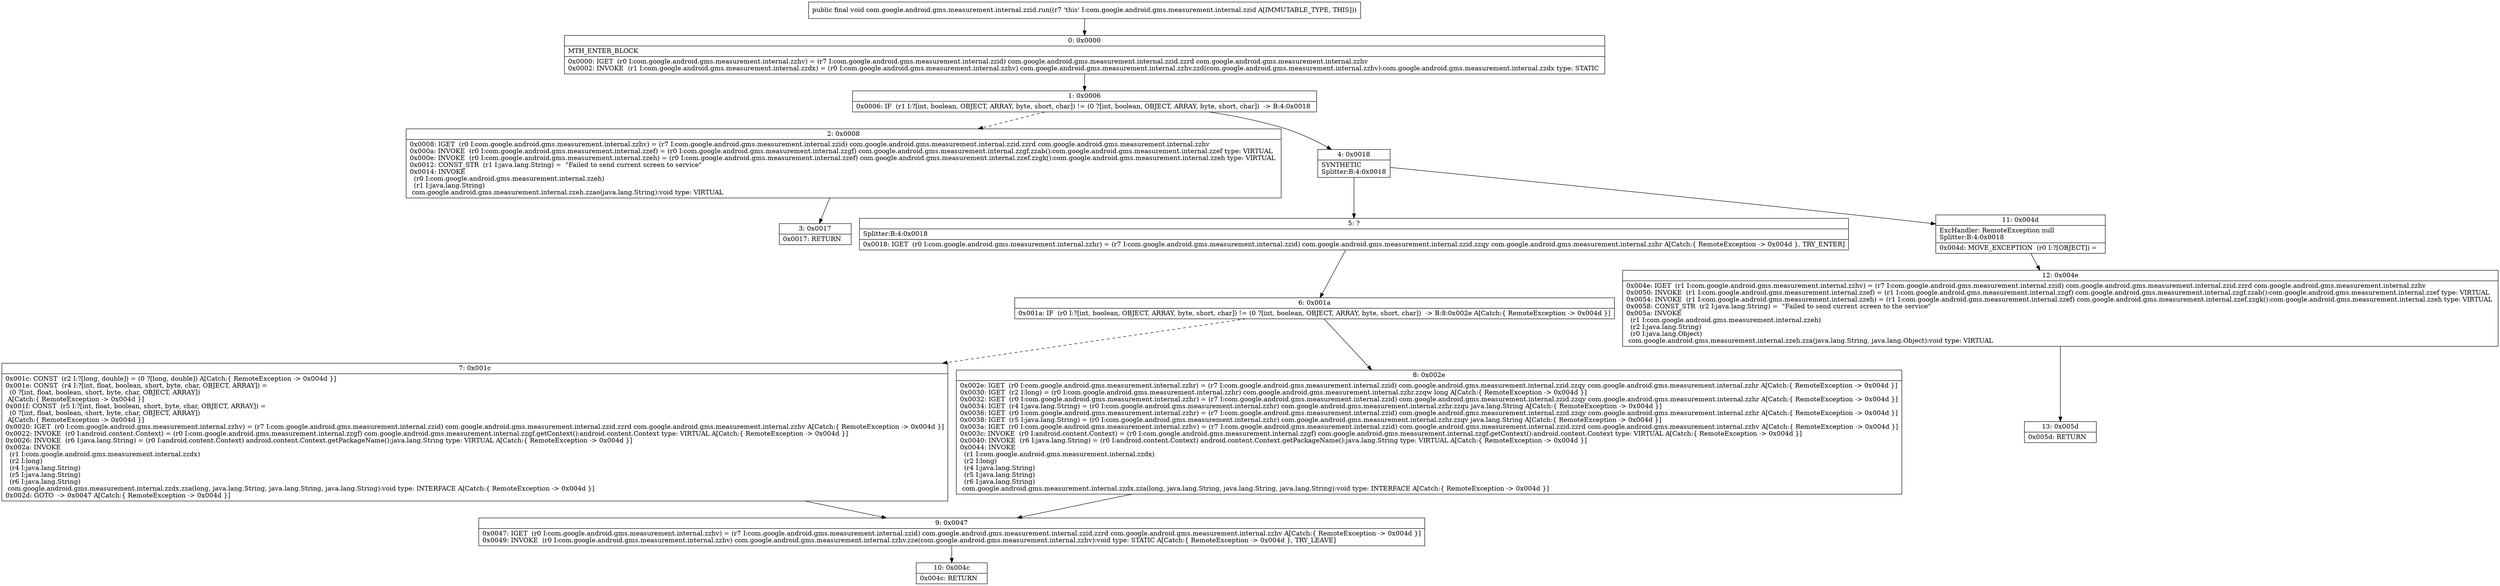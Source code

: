 digraph "CFG forcom.google.android.gms.measurement.internal.zzid.run()V" {
Node_0 [shape=record,label="{0\:\ 0x0000|MTH_ENTER_BLOCK\l|0x0000: IGET  (r0 I:com.google.android.gms.measurement.internal.zzhv) = (r7 I:com.google.android.gms.measurement.internal.zzid) com.google.android.gms.measurement.internal.zzid.zzrd com.google.android.gms.measurement.internal.zzhv \l0x0002: INVOKE  (r1 I:com.google.android.gms.measurement.internal.zzdx) = (r0 I:com.google.android.gms.measurement.internal.zzhv) com.google.android.gms.measurement.internal.zzhv.zzd(com.google.android.gms.measurement.internal.zzhv):com.google.android.gms.measurement.internal.zzdx type: STATIC \l}"];
Node_1 [shape=record,label="{1\:\ 0x0006|0x0006: IF  (r1 I:?[int, boolean, OBJECT, ARRAY, byte, short, char]) != (0 ?[int, boolean, OBJECT, ARRAY, byte, short, char])  \-\> B:4:0x0018 \l}"];
Node_2 [shape=record,label="{2\:\ 0x0008|0x0008: IGET  (r0 I:com.google.android.gms.measurement.internal.zzhv) = (r7 I:com.google.android.gms.measurement.internal.zzid) com.google.android.gms.measurement.internal.zzid.zzrd com.google.android.gms.measurement.internal.zzhv \l0x000a: INVOKE  (r0 I:com.google.android.gms.measurement.internal.zzef) = (r0 I:com.google.android.gms.measurement.internal.zzgf) com.google.android.gms.measurement.internal.zzgf.zzab():com.google.android.gms.measurement.internal.zzef type: VIRTUAL \l0x000e: INVOKE  (r0 I:com.google.android.gms.measurement.internal.zzeh) = (r0 I:com.google.android.gms.measurement.internal.zzef) com.google.android.gms.measurement.internal.zzef.zzgk():com.google.android.gms.measurement.internal.zzeh type: VIRTUAL \l0x0012: CONST_STR  (r1 I:java.lang.String) =  \"Failed to send current screen to service\" \l0x0014: INVOKE  \l  (r0 I:com.google.android.gms.measurement.internal.zzeh)\l  (r1 I:java.lang.String)\l com.google.android.gms.measurement.internal.zzeh.zzao(java.lang.String):void type: VIRTUAL \l}"];
Node_3 [shape=record,label="{3\:\ 0x0017|0x0017: RETURN   \l}"];
Node_4 [shape=record,label="{4\:\ 0x0018|SYNTHETIC\lSplitter:B:4:0x0018\l}"];
Node_5 [shape=record,label="{5\:\ ?|Splitter:B:4:0x0018\l|0x0018: IGET  (r0 I:com.google.android.gms.measurement.internal.zzhr) = (r7 I:com.google.android.gms.measurement.internal.zzid) com.google.android.gms.measurement.internal.zzid.zzqy com.google.android.gms.measurement.internal.zzhr A[Catch:\{ RemoteException \-\> 0x004d \}, TRY_ENTER]\l}"];
Node_6 [shape=record,label="{6\:\ 0x001a|0x001a: IF  (r0 I:?[int, boolean, OBJECT, ARRAY, byte, short, char]) != (0 ?[int, boolean, OBJECT, ARRAY, byte, short, char])  \-\> B:8:0x002e A[Catch:\{ RemoteException \-\> 0x004d \}]\l}"];
Node_7 [shape=record,label="{7\:\ 0x001c|0x001c: CONST  (r2 I:?[long, double]) = (0 ?[long, double]) A[Catch:\{ RemoteException \-\> 0x004d \}]\l0x001e: CONST  (r4 I:?[int, float, boolean, short, byte, char, OBJECT, ARRAY]) = \l  (0 ?[int, float, boolean, short, byte, char, OBJECT, ARRAY])\l A[Catch:\{ RemoteException \-\> 0x004d \}]\l0x001f: CONST  (r5 I:?[int, float, boolean, short, byte, char, OBJECT, ARRAY]) = \l  (0 ?[int, float, boolean, short, byte, char, OBJECT, ARRAY])\l A[Catch:\{ RemoteException \-\> 0x004d \}]\l0x0020: IGET  (r0 I:com.google.android.gms.measurement.internal.zzhv) = (r7 I:com.google.android.gms.measurement.internal.zzid) com.google.android.gms.measurement.internal.zzid.zzrd com.google.android.gms.measurement.internal.zzhv A[Catch:\{ RemoteException \-\> 0x004d \}]\l0x0022: INVOKE  (r0 I:android.content.Context) = (r0 I:com.google.android.gms.measurement.internal.zzgf) com.google.android.gms.measurement.internal.zzgf.getContext():android.content.Context type: VIRTUAL A[Catch:\{ RemoteException \-\> 0x004d \}]\l0x0026: INVOKE  (r6 I:java.lang.String) = (r0 I:android.content.Context) android.content.Context.getPackageName():java.lang.String type: VIRTUAL A[Catch:\{ RemoteException \-\> 0x004d \}]\l0x002a: INVOKE  \l  (r1 I:com.google.android.gms.measurement.internal.zzdx)\l  (r2 I:long)\l  (r4 I:java.lang.String)\l  (r5 I:java.lang.String)\l  (r6 I:java.lang.String)\l com.google.android.gms.measurement.internal.zzdx.zza(long, java.lang.String, java.lang.String, java.lang.String):void type: INTERFACE A[Catch:\{ RemoteException \-\> 0x004d \}]\l0x002d: GOTO  \-\> 0x0047 A[Catch:\{ RemoteException \-\> 0x004d \}]\l}"];
Node_8 [shape=record,label="{8\:\ 0x002e|0x002e: IGET  (r0 I:com.google.android.gms.measurement.internal.zzhr) = (r7 I:com.google.android.gms.measurement.internal.zzid) com.google.android.gms.measurement.internal.zzid.zzqy com.google.android.gms.measurement.internal.zzhr A[Catch:\{ RemoteException \-\> 0x004d \}]\l0x0030: IGET  (r2 I:long) = (r0 I:com.google.android.gms.measurement.internal.zzhr) com.google.android.gms.measurement.internal.zzhr.zzqw long A[Catch:\{ RemoteException \-\> 0x004d \}]\l0x0032: IGET  (r0 I:com.google.android.gms.measurement.internal.zzhr) = (r7 I:com.google.android.gms.measurement.internal.zzid) com.google.android.gms.measurement.internal.zzid.zzqy com.google.android.gms.measurement.internal.zzhr A[Catch:\{ RemoteException \-\> 0x004d \}]\l0x0034: IGET  (r4 I:java.lang.String) = (r0 I:com.google.android.gms.measurement.internal.zzhr) com.google.android.gms.measurement.internal.zzhr.zzqu java.lang.String A[Catch:\{ RemoteException \-\> 0x004d \}]\l0x0036: IGET  (r0 I:com.google.android.gms.measurement.internal.zzhr) = (r7 I:com.google.android.gms.measurement.internal.zzid) com.google.android.gms.measurement.internal.zzid.zzqy com.google.android.gms.measurement.internal.zzhr A[Catch:\{ RemoteException \-\> 0x004d \}]\l0x0038: IGET  (r5 I:java.lang.String) = (r0 I:com.google.android.gms.measurement.internal.zzhr) com.google.android.gms.measurement.internal.zzhr.zzqv java.lang.String A[Catch:\{ RemoteException \-\> 0x004d \}]\l0x003a: IGET  (r0 I:com.google.android.gms.measurement.internal.zzhv) = (r7 I:com.google.android.gms.measurement.internal.zzid) com.google.android.gms.measurement.internal.zzid.zzrd com.google.android.gms.measurement.internal.zzhv A[Catch:\{ RemoteException \-\> 0x004d \}]\l0x003c: INVOKE  (r0 I:android.content.Context) = (r0 I:com.google.android.gms.measurement.internal.zzgf) com.google.android.gms.measurement.internal.zzgf.getContext():android.content.Context type: VIRTUAL A[Catch:\{ RemoteException \-\> 0x004d \}]\l0x0040: INVOKE  (r6 I:java.lang.String) = (r0 I:android.content.Context) android.content.Context.getPackageName():java.lang.String type: VIRTUAL A[Catch:\{ RemoteException \-\> 0x004d \}]\l0x0044: INVOKE  \l  (r1 I:com.google.android.gms.measurement.internal.zzdx)\l  (r2 I:long)\l  (r4 I:java.lang.String)\l  (r5 I:java.lang.String)\l  (r6 I:java.lang.String)\l com.google.android.gms.measurement.internal.zzdx.zza(long, java.lang.String, java.lang.String, java.lang.String):void type: INTERFACE A[Catch:\{ RemoteException \-\> 0x004d \}]\l}"];
Node_9 [shape=record,label="{9\:\ 0x0047|0x0047: IGET  (r0 I:com.google.android.gms.measurement.internal.zzhv) = (r7 I:com.google.android.gms.measurement.internal.zzid) com.google.android.gms.measurement.internal.zzid.zzrd com.google.android.gms.measurement.internal.zzhv A[Catch:\{ RemoteException \-\> 0x004d \}]\l0x0049: INVOKE  (r0 I:com.google.android.gms.measurement.internal.zzhv) com.google.android.gms.measurement.internal.zzhv.zze(com.google.android.gms.measurement.internal.zzhv):void type: STATIC A[Catch:\{ RemoteException \-\> 0x004d \}, TRY_LEAVE]\l}"];
Node_10 [shape=record,label="{10\:\ 0x004c|0x004c: RETURN   \l}"];
Node_11 [shape=record,label="{11\:\ 0x004d|ExcHandler: RemoteException null\lSplitter:B:4:0x0018\l|0x004d: MOVE_EXCEPTION  (r0 I:?[OBJECT]) =  \l}"];
Node_12 [shape=record,label="{12\:\ 0x004e|0x004e: IGET  (r1 I:com.google.android.gms.measurement.internal.zzhv) = (r7 I:com.google.android.gms.measurement.internal.zzid) com.google.android.gms.measurement.internal.zzid.zzrd com.google.android.gms.measurement.internal.zzhv \l0x0050: INVOKE  (r1 I:com.google.android.gms.measurement.internal.zzef) = (r1 I:com.google.android.gms.measurement.internal.zzgf) com.google.android.gms.measurement.internal.zzgf.zzab():com.google.android.gms.measurement.internal.zzef type: VIRTUAL \l0x0054: INVOKE  (r1 I:com.google.android.gms.measurement.internal.zzeh) = (r1 I:com.google.android.gms.measurement.internal.zzef) com.google.android.gms.measurement.internal.zzef.zzgk():com.google.android.gms.measurement.internal.zzeh type: VIRTUAL \l0x0058: CONST_STR  (r2 I:java.lang.String) =  \"Failed to send current screen to the service\" \l0x005a: INVOKE  \l  (r1 I:com.google.android.gms.measurement.internal.zzeh)\l  (r2 I:java.lang.String)\l  (r0 I:java.lang.Object)\l com.google.android.gms.measurement.internal.zzeh.zza(java.lang.String, java.lang.Object):void type: VIRTUAL \l}"];
Node_13 [shape=record,label="{13\:\ 0x005d|0x005d: RETURN   \l}"];
MethodNode[shape=record,label="{public final void com.google.android.gms.measurement.internal.zzid.run((r7 'this' I:com.google.android.gms.measurement.internal.zzid A[IMMUTABLE_TYPE, THIS])) }"];
MethodNode -> Node_0;
Node_0 -> Node_1;
Node_1 -> Node_2[style=dashed];
Node_1 -> Node_4;
Node_2 -> Node_3;
Node_4 -> Node_5;
Node_4 -> Node_11;
Node_5 -> Node_6;
Node_6 -> Node_7[style=dashed];
Node_6 -> Node_8;
Node_7 -> Node_9;
Node_8 -> Node_9;
Node_9 -> Node_10;
Node_11 -> Node_12;
Node_12 -> Node_13;
}

